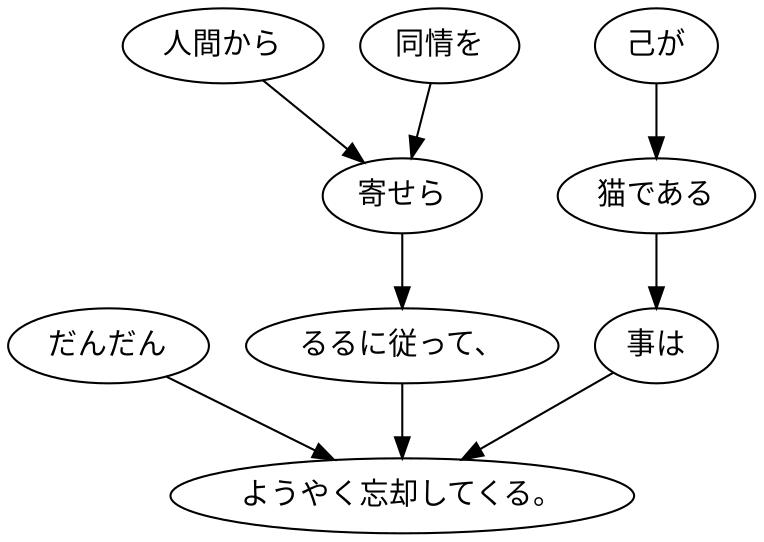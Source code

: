 digraph graph1319 {
	node0 [label="だんだん"];
	node1 [label="人間から"];
	node2 [label="同情を"];
	node3 [label="寄せら"];
	node4 [label="るるに従って、"];
	node5 [label="己が"];
	node6 [label="猫である"];
	node7 [label="事は"];
	node8 [label="ようやく忘却してくる。"];
	node0 -> node8;
	node1 -> node3;
	node2 -> node3;
	node3 -> node4;
	node4 -> node8;
	node5 -> node6;
	node6 -> node7;
	node7 -> node8;
}
